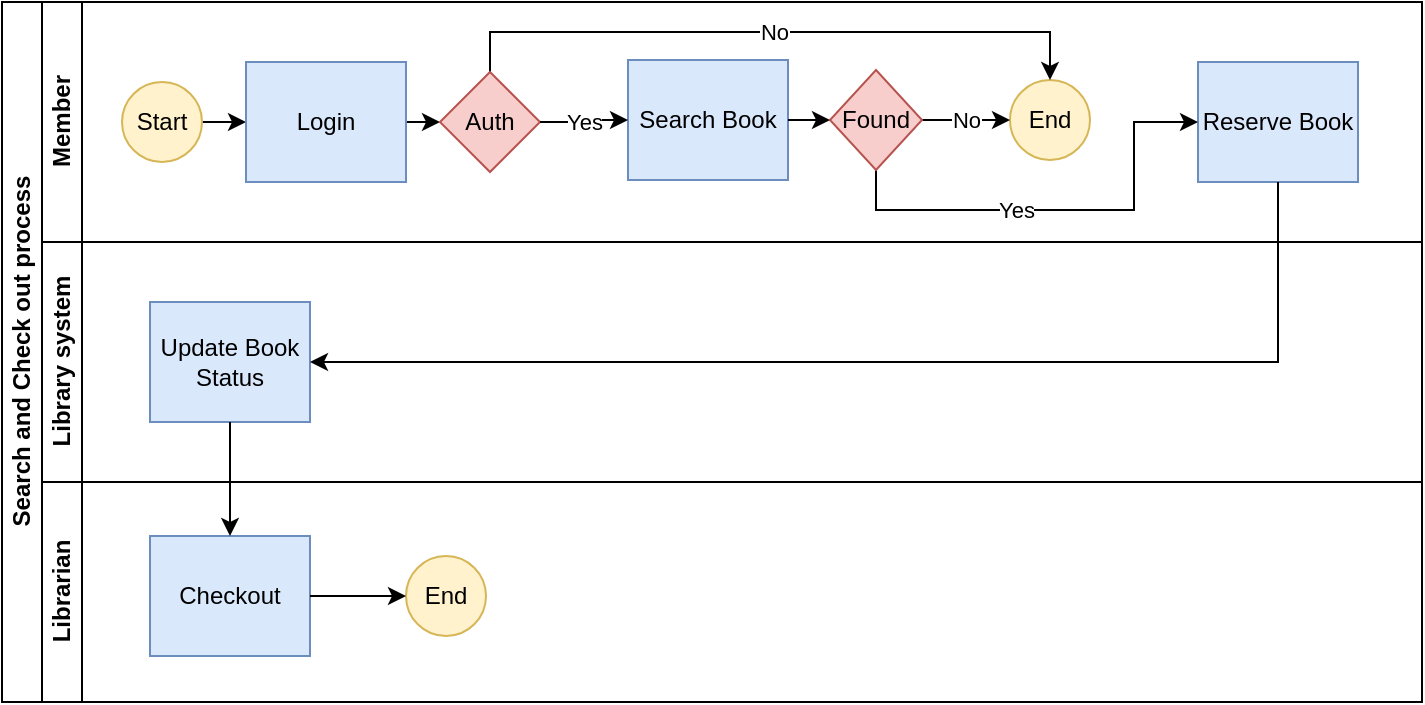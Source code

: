 <mxfile version="13.7.9" type="device"><diagram id="prtHgNgQTEPvFCAcTncT" name="Page-1"><mxGraphModel dx="1186" dy="875" grid="1" gridSize="10" guides="1" tooltips="1" connect="1" arrows="1" fold="1" page="1" pageScale="1" pageWidth="827" pageHeight="1169" math="0" shadow="0"><root><mxCell id="0"/><mxCell id="1" parent="0"/><mxCell id="dNxyNK7c78bLwvsdeMH5-19" value="Search and Check out process" style="swimlane;html=1;childLayout=stackLayout;resizeParent=1;resizeParentMax=0;horizontal=0;startSize=20;horizontalStack=0;" parent="1" vertex="1"><mxGeometry x="54" y="120" width="710" height="350" as="geometry"/></mxCell><mxCell id="dNxyNK7c78bLwvsdeMH5-20" value="Member" style="swimlane;html=1;startSize=20;horizontal=0;" parent="dNxyNK7c78bLwvsdeMH5-19" vertex="1"><mxGeometry x="20" width="690" height="120" as="geometry"/></mxCell><mxCell id="dNxyNK7c78bLwvsdeMH5-25" value="" style="edgeStyle=orthogonalEdgeStyle;rounded=0;orthogonalLoop=1;jettySize=auto;html=1;" parent="dNxyNK7c78bLwvsdeMH5-20" source="dNxyNK7c78bLwvsdeMH5-23" target="dNxyNK7c78bLwvsdeMH5-24" edge="1"><mxGeometry relative="1" as="geometry"/></mxCell><mxCell id="JZy78GWwgXBiecCMKwnH-5" value="Reserve Book" style="rounded=0;whiteSpace=wrap;html=1;fontFamily=Helvetica;fontSize=12;align=center;fillColor=#dae8fc;strokeColor=#6c8ebf;" vertex="1" parent="dNxyNK7c78bLwvsdeMH5-20"><mxGeometry x="578" y="30" width="80" height="60" as="geometry"/></mxCell><mxCell id="dNxyNK7c78bLwvsdeMH5-32" value="End" style="ellipse;whiteSpace=wrap;html=1;fillColor=#fff2cc;strokeColor=#d6b656;" parent="dNxyNK7c78bLwvsdeMH5-20" vertex="1"><mxGeometry x="484" y="39" width="40" height="40" as="geometry"/></mxCell><mxCell id="JZy78GWwgXBiecCMKwnH-21" value="No" style="edgeStyle=orthogonalEdgeStyle;rounded=0;orthogonalLoop=1;jettySize=auto;html=1;exitX=1;exitY=0.5;exitDx=0;exitDy=0;entryX=0;entryY=0.5;entryDx=0;entryDy=0;" edge="1" parent="dNxyNK7c78bLwvsdeMH5-20" source="JZy78GWwgXBiecCMKwnH-4" target="dNxyNK7c78bLwvsdeMH5-32"><mxGeometry relative="1" as="geometry"/></mxCell><mxCell id="JZy78GWwgXBiecCMKwnH-116" style="edgeStyle=orthogonalEdgeStyle;rounded=0;orthogonalLoop=1;jettySize=auto;html=1;exitX=0.5;exitY=1;exitDx=0;exitDy=0;entryX=0;entryY=0.5;entryDx=0;entryDy=0;" edge="1" parent="dNxyNK7c78bLwvsdeMH5-20" source="JZy78GWwgXBiecCMKwnH-4" target="JZy78GWwgXBiecCMKwnH-5"><mxGeometry relative="1" as="geometry"><Array as="points"><mxPoint x="417" y="104"/><mxPoint x="546" y="104"/><mxPoint x="546" y="60"/></Array></mxGeometry></mxCell><mxCell id="JZy78GWwgXBiecCMKwnH-117" value="Yes" style="edgeLabel;html=1;align=center;verticalAlign=middle;resizable=0;points=[];" vertex="1" connectable="0" parent="JZy78GWwgXBiecCMKwnH-116"><mxGeometry x="-0.2" relative="1" as="geometry"><mxPoint as="offset"/></mxGeometry></mxCell><mxCell id="JZy78GWwgXBiecCMKwnH-4" value="Found" style="rhombus;whiteSpace=wrap;html=1;fontFamily=Helvetica;fontSize=12;align=center;fillColor=#f8cecc;strokeColor=#b85450;" vertex="1" parent="dNxyNK7c78bLwvsdeMH5-20"><mxGeometry x="394" y="34" width="46" height="50" as="geometry"/></mxCell><mxCell id="dNxyNK7c78bLwvsdeMH5-30" value="Search Book" style="rounded=0;whiteSpace=wrap;html=1;fontFamily=Helvetica;fontSize=12;align=center;fillColor=#dae8fc;strokeColor=#6c8ebf;" parent="dNxyNK7c78bLwvsdeMH5-20" vertex="1"><mxGeometry x="293" y="29" width="80" height="60" as="geometry"/></mxCell><mxCell id="dNxyNK7c78bLwvsdeMH5-23" value="Start" style="ellipse;whiteSpace=wrap;html=1;fillColor=#fff2cc;strokeColor=#d6b656;" parent="dNxyNK7c78bLwvsdeMH5-20" vertex="1"><mxGeometry x="40" y="40" width="40" height="40" as="geometry"/></mxCell><mxCell id="JZy78GWwgXBiecCMKwnH-9" style="edgeStyle=orthogonalEdgeStyle;rounded=0;orthogonalLoop=1;jettySize=auto;html=1;exitX=1;exitY=0.5;exitDx=0;exitDy=0;entryX=0;entryY=0.5;entryDx=0;entryDy=0;" edge="1" parent="dNxyNK7c78bLwvsdeMH5-20" source="dNxyNK7c78bLwvsdeMH5-24" target="dNxyNK7c78bLwvsdeMH5-28"><mxGeometry relative="1" as="geometry"/></mxCell><mxCell id="dNxyNK7c78bLwvsdeMH5-24" value="Login" style="rounded=0;whiteSpace=wrap;html=1;fontFamily=Helvetica;fontSize=12;align=center;fillColor=#dae8fc;strokeColor=#6c8ebf;" parent="dNxyNK7c78bLwvsdeMH5-20" vertex="1"><mxGeometry x="102" y="30" width="80" height="60" as="geometry"/></mxCell><mxCell id="JZy78GWwgXBiecCMKwnH-28" value="No" style="edgeStyle=orthogonalEdgeStyle;rounded=0;orthogonalLoop=1;jettySize=auto;html=1;exitX=0.5;exitY=0;exitDx=0;exitDy=0;entryX=0.5;entryY=0;entryDx=0;entryDy=0;" edge="1" parent="dNxyNK7c78bLwvsdeMH5-20" source="dNxyNK7c78bLwvsdeMH5-28" target="dNxyNK7c78bLwvsdeMH5-32"><mxGeometry relative="1" as="geometry"/></mxCell><mxCell id="dNxyNK7c78bLwvsdeMH5-28" value="Auth" style="rhombus;whiteSpace=wrap;html=1;fontFamily=Helvetica;fontSize=12;align=center;fillColor=#f8cecc;strokeColor=#b85450;" parent="dNxyNK7c78bLwvsdeMH5-20" vertex="1"><mxGeometry x="199" y="35" width="50" height="50" as="geometry"/></mxCell><mxCell id="JZy78GWwgXBiecCMKwnH-11" value="Yes" style="edgeStyle=orthogonalEdgeStyle;rounded=0;orthogonalLoop=1;jettySize=auto;html=1;exitX=1;exitY=0.5;exitDx=0;exitDy=0;entryX=0;entryY=0.5;entryDx=0;entryDy=0;" edge="1" parent="dNxyNK7c78bLwvsdeMH5-20" source="dNxyNK7c78bLwvsdeMH5-28" target="dNxyNK7c78bLwvsdeMH5-30"><mxGeometry relative="1" as="geometry"><mxPoint x="300" y="60" as="targetPoint"/></mxGeometry></mxCell><mxCell id="JZy78GWwgXBiecCMKwnH-18" style="edgeStyle=orthogonalEdgeStyle;rounded=0;orthogonalLoop=1;jettySize=auto;html=1;exitX=1;exitY=0.5;exitDx=0;exitDy=0;entryX=0;entryY=0.5;entryDx=0;entryDy=0;" edge="1" parent="dNxyNK7c78bLwvsdeMH5-20" source="dNxyNK7c78bLwvsdeMH5-30" target="JZy78GWwgXBiecCMKwnH-4"><mxGeometry relative="1" as="geometry"><mxPoint x="410" y="59" as="targetPoint"/></mxGeometry></mxCell><mxCell id="dNxyNK7c78bLwvsdeMH5-21" value="Library system" style="swimlane;html=1;startSize=20;horizontal=0;" parent="dNxyNK7c78bLwvsdeMH5-19" vertex="1"><mxGeometry x="20" y="120" width="690" height="120" as="geometry"/></mxCell><mxCell id="dNxyNK7c78bLwvsdeMH5-26" value="Update Book Status" style="rounded=0;whiteSpace=wrap;html=1;fontFamily=Helvetica;fontSize=12;align=center;fillColor=#dae8fc;strokeColor=#6c8ebf;" parent="dNxyNK7c78bLwvsdeMH5-21" vertex="1"><mxGeometry x="54" y="30" width="80" height="60" as="geometry"/></mxCell><mxCell id="dNxyNK7c78bLwvsdeMH5-22" value="Librarian" style="swimlane;html=1;startSize=20;horizontal=0;" parent="dNxyNK7c78bLwvsdeMH5-19" vertex="1"><mxGeometry x="20" y="240" width="690" height="110" as="geometry"/></mxCell><mxCell id="JZy78GWwgXBiecCMKwnH-40" value="End" style="ellipse;whiteSpace=wrap;html=1;fillColor=#fff2cc;strokeColor=#d6b656;" vertex="1" parent="dNxyNK7c78bLwvsdeMH5-22"><mxGeometry x="182" y="37" width="40" height="40" as="geometry"/></mxCell><mxCell id="dNxyNK7c78bLwvsdeMH5-34" value="Checkout" style="rounded=0;whiteSpace=wrap;html=1;fontFamily=Helvetica;fontSize=12;align=center;fillColor=#dae8fc;strokeColor=#6c8ebf;" parent="dNxyNK7c78bLwvsdeMH5-22" vertex="1"><mxGeometry x="54" y="27" width="80" height="60" as="geometry"/></mxCell><mxCell id="JZy78GWwgXBiecCMKwnH-41" value="" style="endArrow=classic;html=1;exitX=1;exitY=0.5;exitDx=0;exitDy=0;entryX=0;entryY=0.5;entryDx=0;entryDy=0;" edge="1" parent="dNxyNK7c78bLwvsdeMH5-22" source="dNxyNK7c78bLwvsdeMH5-34" target="JZy78GWwgXBiecCMKwnH-40"><mxGeometry width="50" height="50" relative="1" as="geometry"><mxPoint x="230" y="40" as="sourcePoint"/><mxPoint x="280" y="-10" as="targetPoint"/></mxGeometry></mxCell><mxCell id="JZy78GWwgXBiecCMKwnH-39" style="edgeStyle=orthogonalEdgeStyle;rounded=0;orthogonalLoop=1;jettySize=auto;html=1;exitX=0.5;exitY=1;exitDx=0;exitDy=0;entryX=0.5;entryY=0;entryDx=0;entryDy=0;" edge="1" parent="dNxyNK7c78bLwvsdeMH5-19" source="dNxyNK7c78bLwvsdeMH5-26" target="dNxyNK7c78bLwvsdeMH5-34"><mxGeometry relative="1" as="geometry"/></mxCell><mxCell id="JZy78GWwgXBiecCMKwnH-104" style="edgeStyle=orthogonalEdgeStyle;rounded=0;orthogonalLoop=1;jettySize=auto;html=1;exitX=0.5;exitY=1;exitDx=0;exitDy=0;entryX=1;entryY=0.5;entryDx=0;entryDy=0;" edge="1" parent="dNxyNK7c78bLwvsdeMH5-19" source="JZy78GWwgXBiecCMKwnH-5" target="dNxyNK7c78bLwvsdeMH5-26"><mxGeometry relative="1" as="geometry"/></mxCell></root></mxGraphModel></diagram></mxfile>